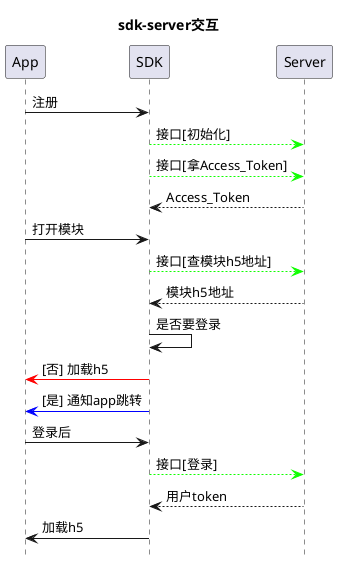 @startuml
hide footbox
title sdk-server交互
App -> SDK: 注册
SDK -[#0FFF00]-> Server: 接口[初始化]
SDK -[#0FFF00]-> Server: 接口[拿Access_Token]
Server --> SDK: Access_Token
App -> SDK:打开模块
SDK -[#0FFF00]-> Server: 接口[查模块h5地址]
Server --> SDK: 模块h5地址
SDK -> SDK: 是否要登录
SDK -[#red]> App: [否] 加载h5
SDK -[#0000FF]> App: [是] 通知app跳转
App -> SDK: 登录后
SDK -[#0FFF00]-> Server: 接口[登录]
Server --> SDK: 用户token
SDK -> App: 加载h5
@enduml

